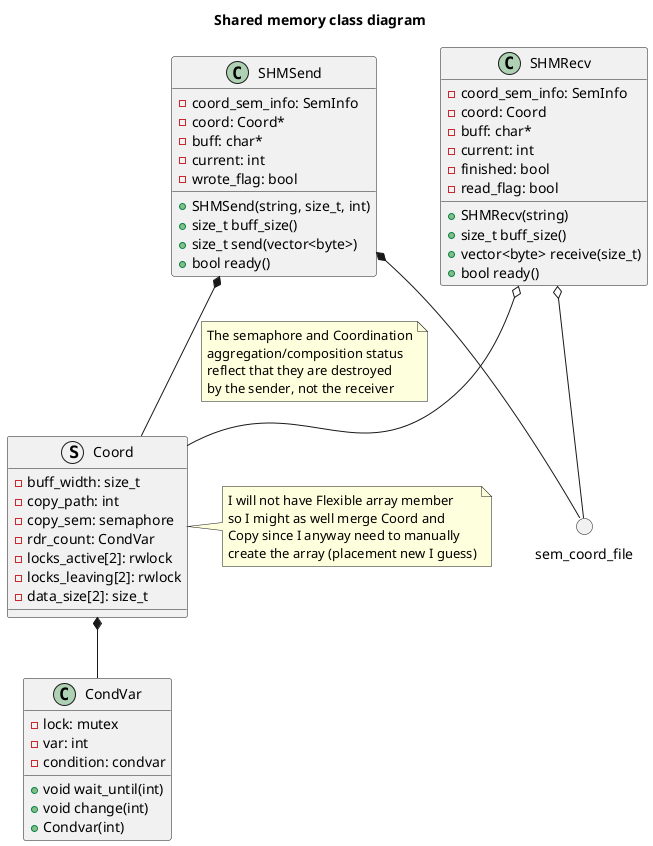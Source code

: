 'https://www.planttext.com/?text=bLHDZzCm4BtxLmnxwYvR8N6C45gf4c8FN2ZYWb0qjIU9XJygsqasY_ZlZEsqsqKh19VM7h_np7lpdBkOCAJH6eY3RQN16CMhOy3U8YJoZv32I2BfP0YkzWC6Kc39-h100OFIs0UqLqBK_VxZfpqv1Jy5m1Qazq6raMohNUSRs9EzvyNJMGEx_7TJ8eUnwngGNANkvHW2kTI0Tga4vk0JjPt1le63zuQ3hqyLDp45xVfRYFgHsdIRawuBe0RAxMrURvw5OywTI2OVtXsMHE_hQRuU0g5Q6FxhWjrdajD_ilitSfrsEWwapjIsfVuBT7CBAzs_ChnanNT9qXDjAlPbadpdA5DjUkLOxforIaEpbbdf7PVsY3bwwh-4M0p6aSNZu0DL4Ygqqe-PwiuxzHL32HilVyGMPUAclhtzta2OS-ZYp11EJF7FGuK92yjoiFR4pJls1WJT3qdSmwoD0Ox0W1F11qCF-i0MnX1moGO-K00HFTo3pHc04MRY54kXfrK0T4hic1JNS98OYcwPETqHFuBamQ8RqPX5I9QGQwVXL61pD2Z9ydWPF7DcFrACro8_ZDoc49lhh59R7TJft5g4ADahgzDMgTOfPF8Ds37HGzbF62w5TqedxLrJbbCHcAVljO8PTMfPUsqsv_TG3jY8hgUduAvcrW2hAKuF-MQxhOsTlEyl0cT4zNaPWQ4kWNTWjCi3-yAgd0sHDQrOxJ2tp03i-q1zsRsHtXvzB6I0lqnfZC28G9rXAxF0c7zeOPa95B5T_SApOCXXAVBdnqpXjam-xrVJXoVbBrdKfaMTTcLH_Idk6CyVnTy0
@startuml shm_class
!pragma teoz true
title "Shared memory class diagram"

class SHMSend {
  - coord_sem_info: SemInfo
  - coord: Coord*
  - buff: char*
  - current: int
  - wrote_flag: bool
  + SHMSend(string, size_t, int)
  + size_t buff_size()
  + size_t send(vector<byte>)
  + bool ready()
}

class SHMRecv {
  - coord_sem_info: SemInfo
  - coord: Coord
  - buff: char*
  - current: int
  - finished: bool
  - read_flag: bool
  + SHMRecv(string)
  + size_t buff_size()
  + vector<byte> receive(size_t)
  + bool ready()
}

struct Coord {
  - buff_width: size_t
  - copy_path: int
  - copy_sem: semaphore
  - rdr_count: CondVar
  - locks_active[2]: rwlock
  - locks_leaving[2]: rwlock
  - data_size[2]: size_t
}

note right
I will not have Flexible array member 
so I might as well merge Coord and
Copy since I anyway need to manually
create the array (placement new I guess)
end note

() sem_coord_file as scrd

class CondVar {
  - lock: mutex
  - var: int
  - condition: condvar
  + void wait_until(int)
  + void change(int)
  + Condvar(int)
}


SHMSend *-- scrd
SHMRecv o-- scrd
SHMSend *-- Coord
note left on link
  The semaphore and Coordination
  aggregation/composition status 
  reflect that they are destroyed 
  by the sender, not the receiver
end note
SHMRecv o-- Coord

Coord *-- CondVar

@enduml